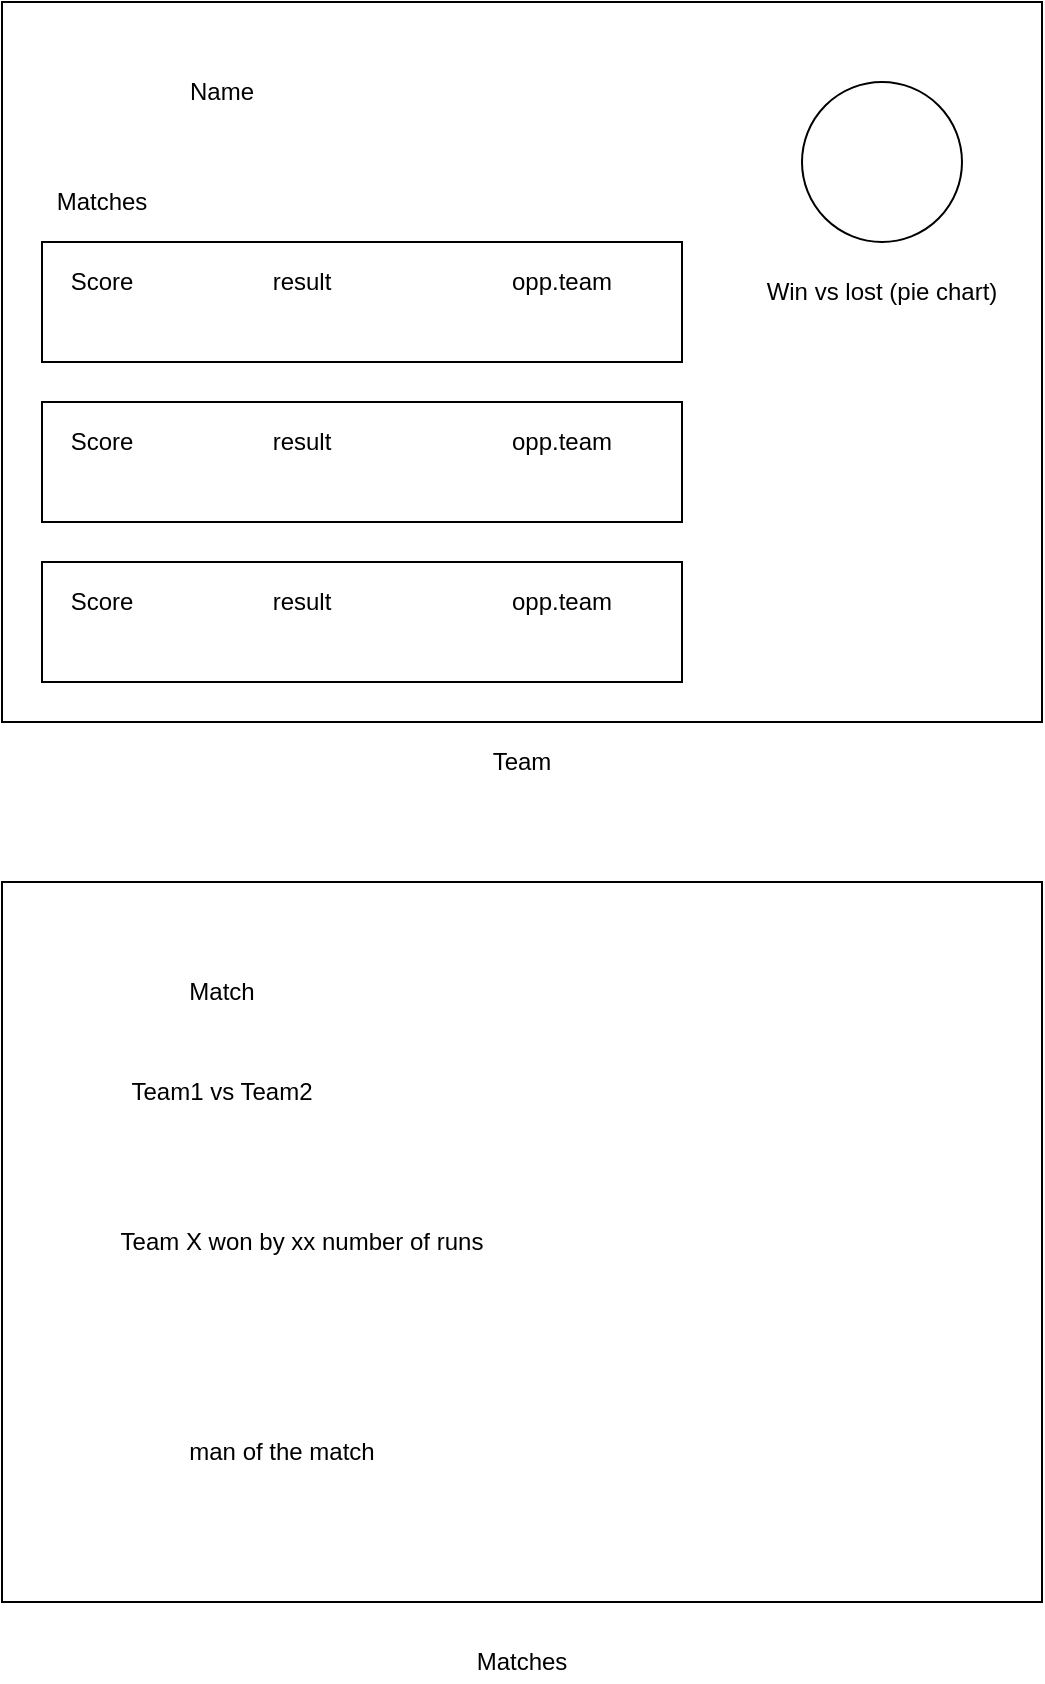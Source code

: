 <mxfile>
    <diagram id="Wp264xP_Ynd3rj3vdbIO" name="Page-1">
        <mxGraphModel dx="740" dy="528" grid="1" gridSize="10" guides="1" tooltips="1" connect="1" arrows="1" fold="1" page="1" pageScale="1" pageWidth="850" pageHeight="1100" math="0" shadow="0">
            <root>
                <mxCell id="0"/>
                <mxCell id="1" parent="0"/>
                <mxCell id="2" value="" style="rounded=0;whiteSpace=wrap;html=1;" vertex="1" parent="1">
                    <mxGeometry x="100" y="50" width="520" height="360" as="geometry"/>
                </mxCell>
                <mxCell id="3" value="Team" style="text;html=1;strokeColor=none;fillColor=none;align=center;verticalAlign=middle;whiteSpace=wrap;rounded=0;" vertex="1" parent="1">
                    <mxGeometry x="340" y="420" width="40" height="20" as="geometry"/>
                </mxCell>
                <mxCell id="4" value="" style="ellipse;whiteSpace=wrap;html=1;aspect=fixed;" vertex="1" parent="1">
                    <mxGeometry x="500" y="90" width="80" height="80" as="geometry"/>
                </mxCell>
                <mxCell id="5" value="Name" style="text;html=1;strokeColor=none;fillColor=none;align=center;verticalAlign=middle;whiteSpace=wrap;rounded=0;" vertex="1" parent="1">
                    <mxGeometry x="150" y="80" width="120" height="30" as="geometry"/>
                </mxCell>
                <mxCell id="6" value="Win vs lost (pie chart)" style="text;html=1;strokeColor=none;fillColor=none;align=center;verticalAlign=middle;whiteSpace=wrap;rounded=0;" vertex="1" parent="1">
                    <mxGeometry x="480" y="180" width="120" height="30" as="geometry"/>
                </mxCell>
                <mxCell id="7" value="Matches" style="text;html=1;strokeColor=none;fillColor=none;align=center;verticalAlign=middle;whiteSpace=wrap;rounded=0;" vertex="1" parent="1">
                    <mxGeometry x="130" y="140" width="40" height="20" as="geometry"/>
                </mxCell>
                <mxCell id="8" value="" style="rounded=0;whiteSpace=wrap;html=1;" vertex="1" parent="1">
                    <mxGeometry x="120" y="170" width="320" height="60" as="geometry"/>
                </mxCell>
                <mxCell id="9" value="" style="rounded=0;whiteSpace=wrap;html=1;" vertex="1" parent="1">
                    <mxGeometry x="120" y="250" width="320" height="60" as="geometry"/>
                </mxCell>
                <mxCell id="10" value="" style="rounded=0;whiteSpace=wrap;html=1;" vertex="1" parent="1">
                    <mxGeometry x="120" y="330" width="320" height="60" as="geometry"/>
                </mxCell>
                <mxCell id="11" value="Score" style="text;html=1;strokeColor=none;fillColor=none;align=center;verticalAlign=middle;whiteSpace=wrap;rounded=0;" vertex="1" parent="1">
                    <mxGeometry x="130" y="180" width="40" height="20" as="geometry"/>
                </mxCell>
                <mxCell id="12" value="result" style="text;html=1;strokeColor=none;fillColor=none;align=center;verticalAlign=middle;whiteSpace=wrap;rounded=0;" vertex="1" parent="1">
                    <mxGeometry x="230" y="180" width="40" height="20" as="geometry"/>
                </mxCell>
                <mxCell id="13" value="opp.team" style="text;html=1;strokeColor=none;fillColor=none;align=center;verticalAlign=middle;whiteSpace=wrap;rounded=0;" vertex="1" parent="1">
                    <mxGeometry x="360" y="180" width="40" height="20" as="geometry"/>
                </mxCell>
                <mxCell id="14" value="Score" style="text;html=1;strokeColor=none;fillColor=none;align=center;verticalAlign=middle;whiteSpace=wrap;rounded=0;" vertex="1" parent="1">
                    <mxGeometry x="130" y="260" width="40" height="20" as="geometry"/>
                </mxCell>
                <mxCell id="15" value="result" style="text;html=1;strokeColor=none;fillColor=none;align=center;verticalAlign=middle;whiteSpace=wrap;rounded=0;" vertex="1" parent="1">
                    <mxGeometry x="230" y="260" width="40" height="20" as="geometry"/>
                </mxCell>
                <mxCell id="16" value="opp.team" style="text;html=1;strokeColor=none;fillColor=none;align=center;verticalAlign=middle;whiteSpace=wrap;rounded=0;" vertex="1" parent="1">
                    <mxGeometry x="360" y="260" width="40" height="20" as="geometry"/>
                </mxCell>
                <mxCell id="17" value="opp.team" style="text;html=1;strokeColor=none;fillColor=none;align=center;verticalAlign=middle;whiteSpace=wrap;rounded=0;" vertex="1" parent="1">
                    <mxGeometry x="360" y="340" width="40" height="20" as="geometry"/>
                </mxCell>
                <mxCell id="18" value="result" style="text;html=1;strokeColor=none;fillColor=none;align=center;verticalAlign=middle;whiteSpace=wrap;rounded=0;" vertex="1" parent="1">
                    <mxGeometry x="230" y="340" width="40" height="20" as="geometry"/>
                </mxCell>
                <mxCell id="19" value="Score" style="text;html=1;strokeColor=none;fillColor=none;align=center;verticalAlign=middle;whiteSpace=wrap;rounded=0;" vertex="1" parent="1">
                    <mxGeometry x="130" y="340" width="40" height="20" as="geometry"/>
                </mxCell>
                <mxCell id="20" value="" style="rounded=0;whiteSpace=wrap;html=1;" vertex="1" parent="1">
                    <mxGeometry x="100" y="490" width="520" height="360" as="geometry"/>
                </mxCell>
                <mxCell id="21" value="Matches" style="text;html=1;strokeColor=none;fillColor=none;align=center;verticalAlign=middle;whiteSpace=wrap;rounded=0;" vertex="1" parent="1">
                    <mxGeometry x="340" y="870" width="40" height="20" as="geometry"/>
                </mxCell>
                <mxCell id="23" value="Match" style="text;html=1;strokeColor=none;fillColor=none;align=center;verticalAlign=middle;whiteSpace=wrap;rounded=0;" vertex="1" parent="1">
                    <mxGeometry x="150" y="530" width="120" height="30" as="geometry"/>
                </mxCell>
                <mxCell id="38" value="Team1 vs Team2" style="text;html=1;strokeColor=none;fillColor=none;align=center;verticalAlign=middle;whiteSpace=wrap;rounded=0;" vertex="1" parent="1">
                    <mxGeometry x="150" y="580" width="120" height="30" as="geometry"/>
                </mxCell>
                <mxCell id="39" value="Team X won by xx number of runs" style="text;html=1;strokeColor=none;fillColor=none;align=center;verticalAlign=middle;whiteSpace=wrap;rounded=0;" vertex="1" parent="1">
                    <mxGeometry x="140" y="630" width="220" height="80" as="geometry"/>
                </mxCell>
                <mxCell id="40" value="man of the match" style="text;html=1;strokeColor=none;fillColor=none;align=center;verticalAlign=middle;whiteSpace=wrap;rounded=0;" vertex="1" parent="1">
                    <mxGeometry x="150" y="760" width="180" height="30" as="geometry"/>
                </mxCell>
            </root>
        </mxGraphModel>
    </diagram>
</mxfile>